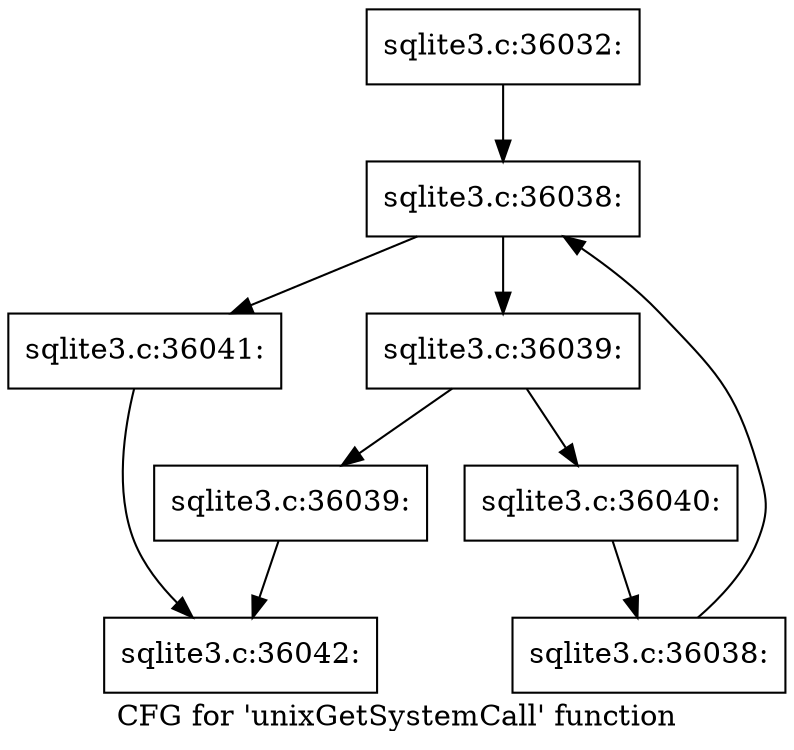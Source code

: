 digraph "CFG for 'unixGetSystemCall' function" {
	label="CFG for 'unixGetSystemCall' function";

	Node0x55c0f69af060 [shape=record,label="{sqlite3.c:36032:}"];
	Node0x55c0f69af060 -> Node0x55c0f69b82a0;
	Node0x55c0f69b82a0 [shape=record,label="{sqlite3.c:36038:}"];
	Node0x55c0f69b82a0 -> Node0x55c0f69b83e0;
	Node0x55c0f69b82a0 -> Node0x55c0f69b8130;
	Node0x55c0f69b83e0 [shape=record,label="{sqlite3.c:36039:}"];
	Node0x55c0f69b83e0 -> Node0x55c0f69b8850;
	Node0x55c0f69b83e0 -> Node0x55c0f69b88a0;
	Node0x55c0f69b8850 [shape=record,label="{sqlite3.c:36039:}"];
	Node0x55c0f69b8850 -> Node0x55c0f69b1380;
	Node0x55c0f69b88a0 [shape=record,label="{sqlite3.c:36040:}"];
	Node0x55c0f69b88a0 -> Node0x55c0f69b8350;
	Node0x55c0f69b8350 [shape=record,label="{sqlite3.c:36038:}"];
	Node0x55c0f69b8350 -> Node0x55c0f69b82a0;
	Node0x55c0f69b8130 [shape=record,label="{sqlite3.c:36041:}"];
	Node0x55c0f69b8130 -> Node0x55c0f69b1380;
	Node0x55c0f69b1380 [shape=record,label="{sqlite3.c:36042:}"];
}
